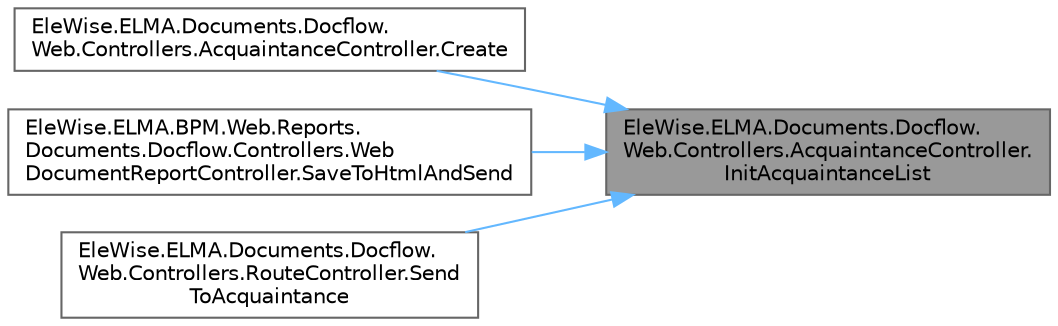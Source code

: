 digraph "EleWise.ELMA.Documents.Docflow.Web.Controllers.AcquaintanceController.InitAcquaintanceList"
{
 // LATEX_PDF_SIZE
  bgcolor="transparent";
  edge [fontname=Helvetica,fontsize=10,labelfontname=Helvetica,labelfontsize=10];
  node [fontname=Helvetica,fontsize=10,shape=box,height=0.2,width=0.4];
  rankdir="RL";
  Node1 [id="Node000001",label="EleWise.ELMA.Documents.Docflow.\lWeb.Controllers.AcquaintanceController.\lInitAcquaintanceList",height=0.2,width=0.4,color="gray40", fillcolor="grey60", style="filled", fontcolor="black",tooltip="Сформировать новый список ознакомления"];
  Node1 -> Node2 [id="edge1_Node000001_Node000002",dir="back",color="steelblue1",style="solid",tooltip=" "];
  Node2 [id="Node000002",label="EleWise.ELMA.Documents.Docflow.\lWeb.Controllers.AcquaintanceController.Create",height=0.2,width=0.4,color="grey40", fillcolor="white", style="filled",URL="$class_ele_wise_1_1_e_l_m_a_1_1_documents_1_1_docflow_1_1_web_1_1_controllers_1_1_acquaintance_controller.html#a74df791a462ea3437e828fd527dfa6f9",tooltip=" "];
  Node1 -> Node3 [id="edge2_Node000001_Node000003",dir="back",color="steelblue1",style="solid",tooltip=" "];
  Node3 [id="Node000003",label="EleWise.ELMA.BPM.Web.Reports.\lDocuments.Docflow.Controllers.Web\lDocumentReportController.SaveToHtmlAndSend",height=0.2,width=0.4,color="grey40", fillcolor="white", style="filled",URL="$class_ele_wise_1_1_e_l_m_a_1_1_b_p_m_1_1_web_1_1_reports_1_1_documents_1_1_docflow_1_1_controllef9eac51d86ea65ea505f25f3f8be7d39.html#a4bf6e233809aa76d8c8f330080d2ea3e",tooltip="Экспорт закэшированого отчета в веб-документ"];
  Node1 -> Node4 [id="edge3_Node000001_Node000004",dir="back",color="steelblue1",style="solid",tooltip=" "];
  Node4 [id="Node000004",label="EleWise.ELMA.Documents.Docflow.\lWeb.Controllers.RouteController.Send\lToAcquaintance",height=0.2,width=0.4,color="grey40", fillcolor="white", style="filled",URL="$class_ele_wise_1_1_e_l_m_a_1_1_documents_1_1_docflow_1_1_web_1_1_controllers_1_1_route_controller.html#a4433625d832c9b16dc27ee3ccd57f142",tooltip="Выполнение отправки на согласование"];
}
